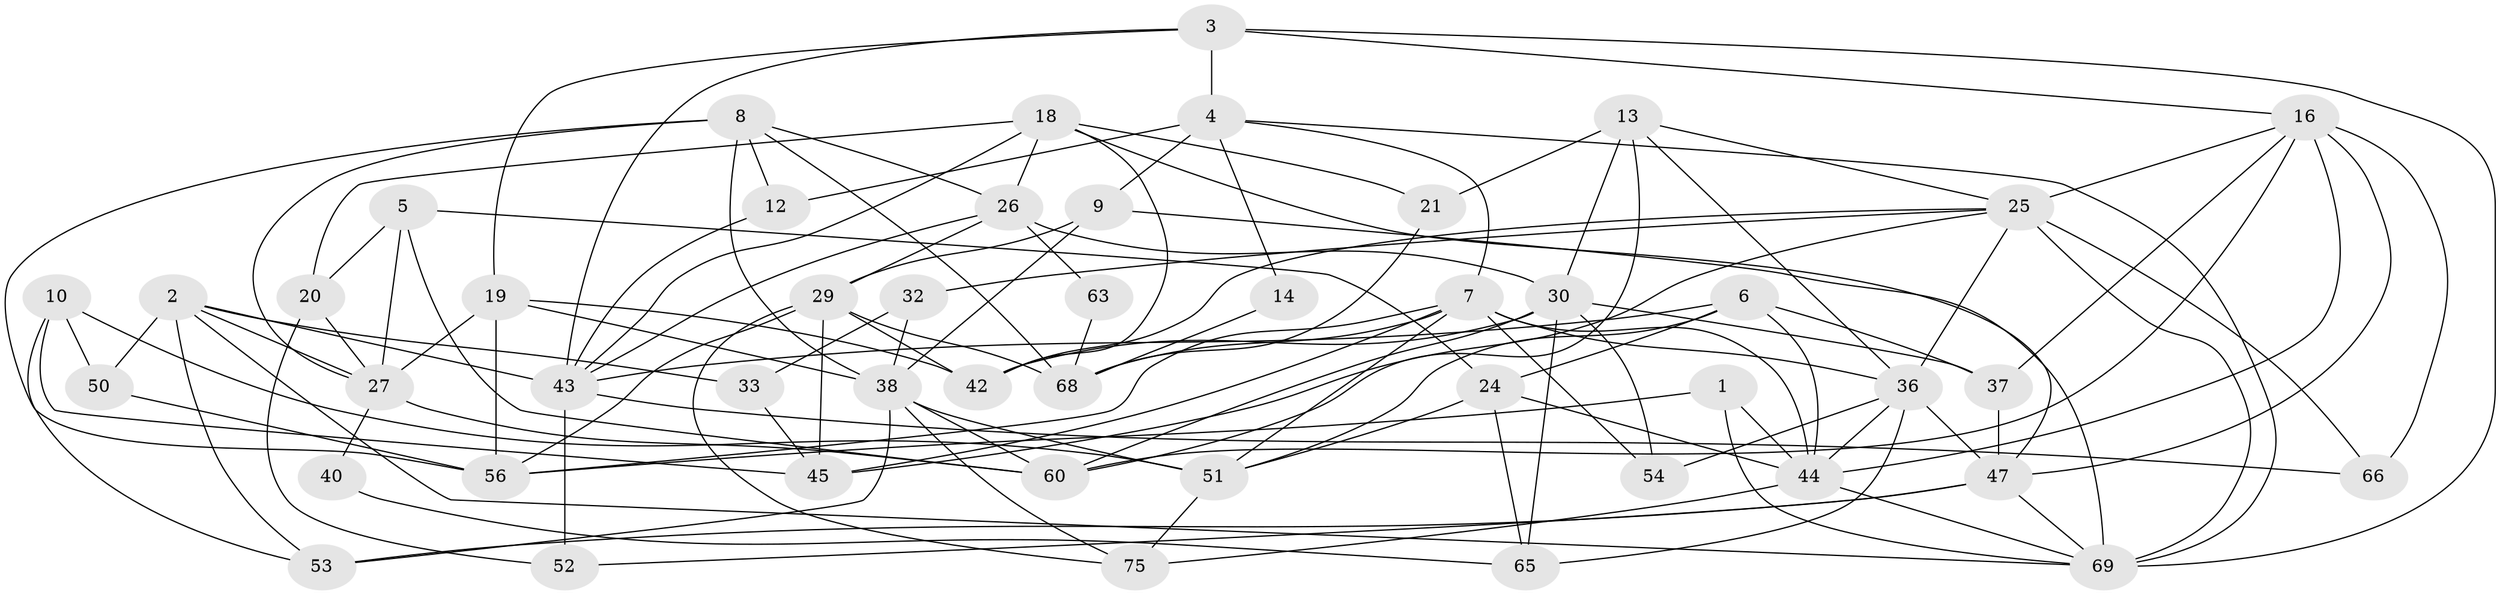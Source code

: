 // Generated by graph-tools (version 1.1) at 2025/52/02/27/25 19:52:02]
// undirected, 48 vertices, 122 edges
graph export_dot {
graph [start="1"]
  node [color=gray90,style=filled];
  1 [super="+28"];
  2 [super="+64"];
  3 [super="+15"];
  4 [super="+23"];
  5;
  6 [super="+48"];
  7 [super="+49"];
  8 [super="+11"];
  9 [super="+17"];
  10;
  12;
  13 [super="+78"];
  14 [super="+22"];
  16 [super="+41"];
  18 [super="+79"];
  19 [super="+31"];
  20;
  21;
  24 [super="+35"];
  25 [super="+39"];
  26 [super="+46"];
  27 [super="+34"];
  29 [super="+55"];
  30 [super="+67"];
  32;
  33 [super="+74"];
  36 [super="+80"];
  37;
  38 [super="+71"];
  40;
  42 [super="+59"];
  43 [super="+70"];
  44 [super="+62"];
  45 [super="+73"];
  47 [super="+76"];
  50;
  51;
  52;
  53 [super="+58"];
  54;
  56 [super="+57"];
  60 [super="+61"];
  63;
  65;
  66;
  68 [super="+72"];
  69 [super="+77"];
  75;
  1 -- 44;
  1 -- 56;
  1 -- 69;
  2 -- 33;
  2 -- 50;
  2 -- 43;
  2 -- 53;
  2 -- 27;
  2 -- 69;
  3 -- 16;
  3 -- 69;
  3 -- 19;
  3 -- 43;
  3 -- 4;
  4 -- 9 [weight=2];
  4 -- 12;
  4 -- 14;
  4 -- 7;
  4 -- 69;
  5 -- 20;
  5 -- 24;
  5 -- 60;
  5 -- 27;
  6 -- 37;
  6 -- 43;
  6 -- 51;
  6 -- 24;
  6 -- 44;
  7 -- 51;
  7 -- 45;
  7 -- 54;
  7 -- 56;
  7 -- 68;
  7 -- 36;
  7 -- 44;
  8 -- 68;
  8 -- 26;
  8 -- 38;
  8 -- 56;
  8 -- 27;
  8 -- 12;
  9 -- 38;
  9 -- 29;
  9 -- 69;
  10 -- 51;
  10 -- 50;
  10 -- 53;
  10 -- 45;
  12 -- 43;
  13 -- 30;
  13 -- 36;
  13 -- 60;
  13 -- 25;
  13 -- 21;
  14 -- 68 [weight=2];
  16 -- 25;
  16 -- 37;
  16 -- 66;
  16 -- 44;
  16 -- 60;
  16 -- 47;
  18 -- 47;
  18 -- 26;
  18 -- 20;
  18 -- 21;
  18 -- 42;
  18 -- 43;
  19 -- 56;
  19 -- 27;
  19 -- 38;
  19 -- 42;
  20 -- 52;
  20 -- 27;
  21 -- 68;
  24 -- 44;
  24 -- 65;
  24 -- 51;
  25 -- 66 [weight=2];
  25 -- 36;
  25 -- 32;
  25 -- 45;
  25 -- 42;
  25 -- 69;
  26 -- 63;
  26 -- 43;
  26 -- 29;
  26 -- 30;
  27 -- 60;
  27 -- 40;
  29 -- 68;
  29 -- 56;
  29 -- 75;
  29 -- 45;
  29 -- 42;
  30 -- 65;
  30 -- 42;
  30 -- 54;
  30 -- 60;
  30 -- 37;
  32 -- 38;
  32 -- 33;
  33 -- 45;
  36 -- 54;
  36 -- 65;
  36 -- 44;
  36 -- 47;
  37 -- 47;
  38 -- 51;
  38 -- 53;
  38 -- 75;
  38 -- 60;
  40 -- 65;
  43 -- 52;
  43 -- 66;
  44 -- 75;
  44 -- 69;
  47 -- 52;
  47 -- 53;
  47 -- 69;
  50 -- 56;
  51 -- 75;
  63 -- 68;
}
